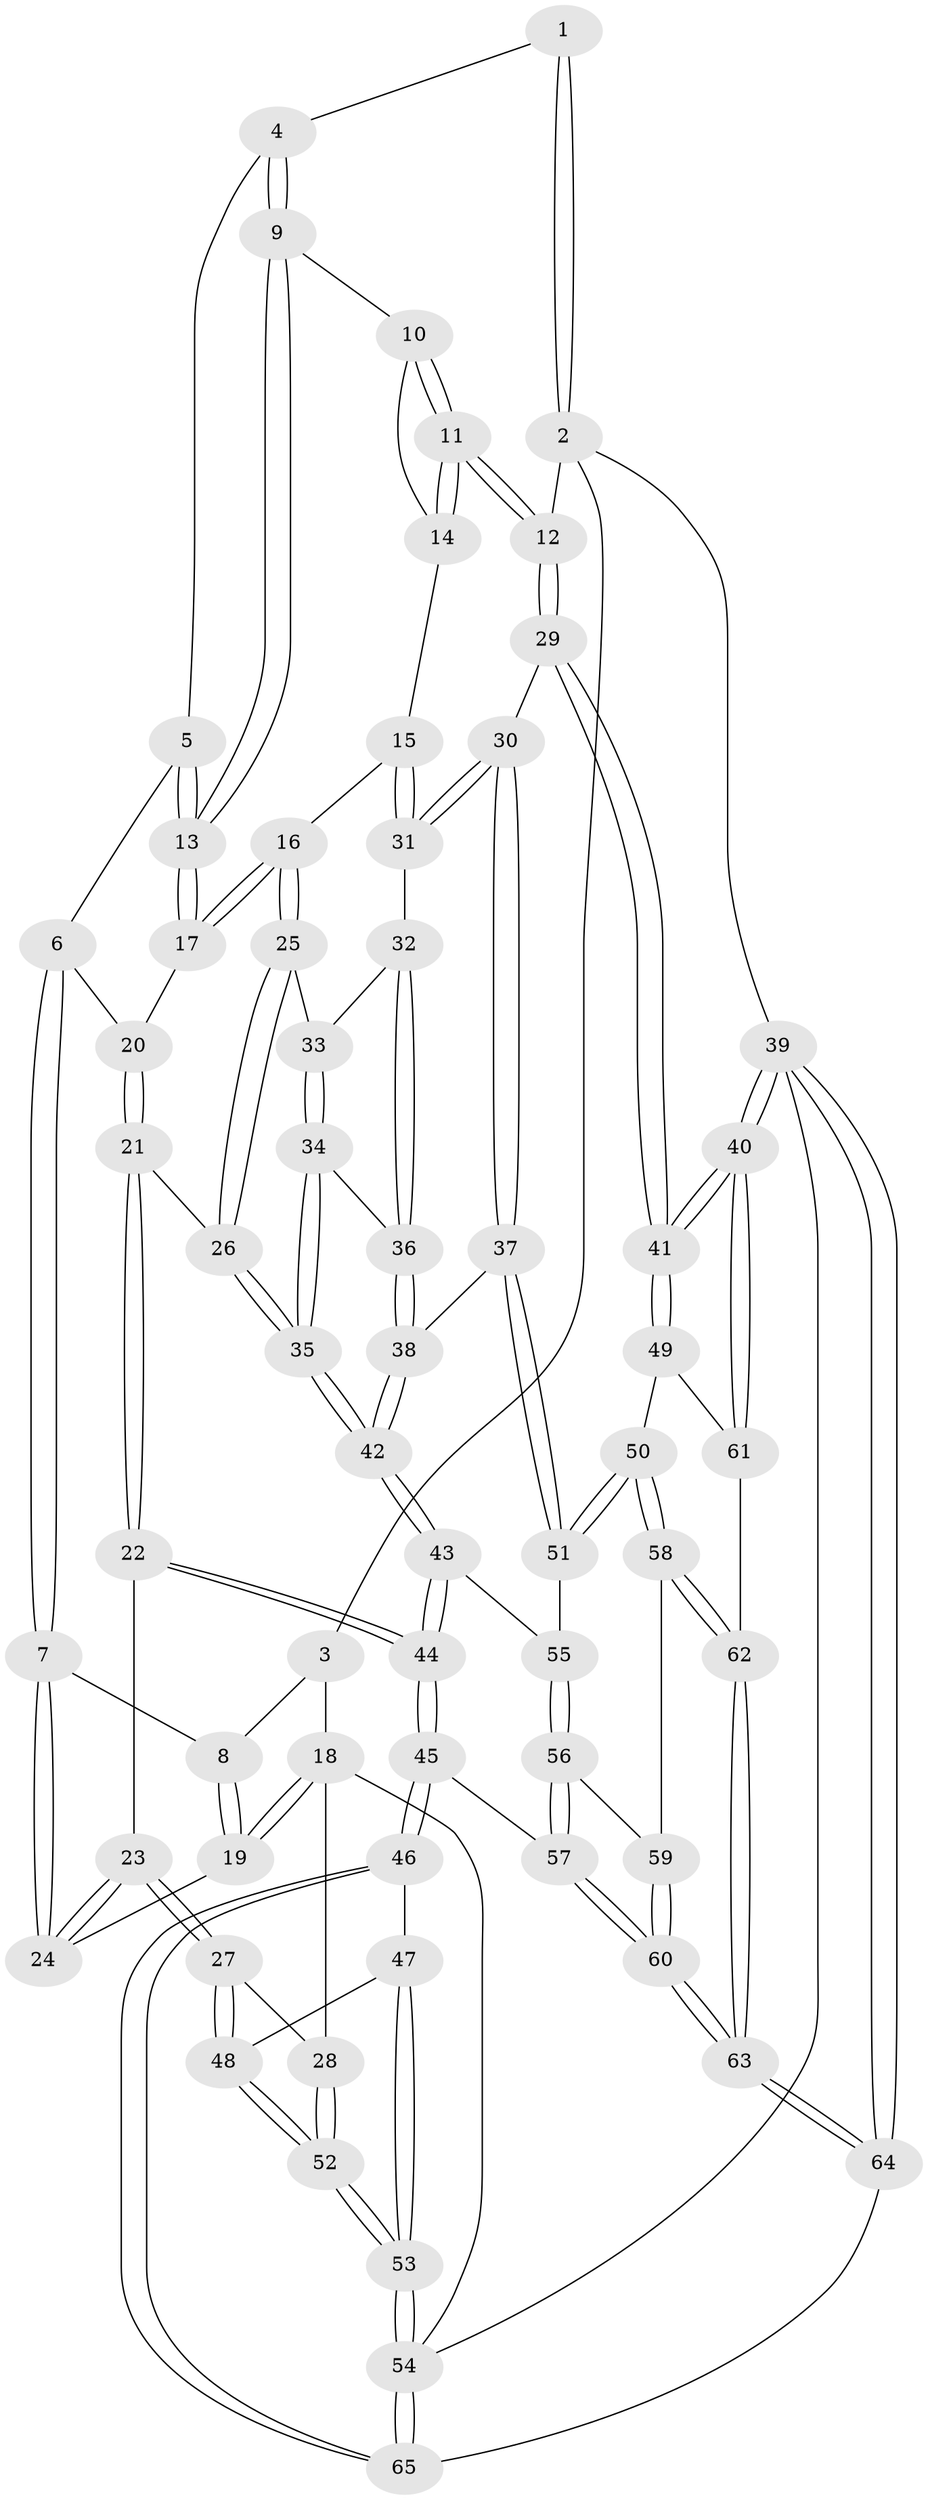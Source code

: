 // Generated by graph-tools (version 1.1) at 2025/51/03/09/25 03:51:05]
// undirected, 65 vertices, 159 edges
graph export_dot {
graph [start="1"]
  node [color=gray90,style=filled];
  1 [pos="+0.45864046313804957+0"];
  2 [pos="+1+0"];
  3 [pos="+0.18967485152600377+0"];
  4 [pos="+0.4765148594052713+0"];
  5 [pos="+0.3524581823010434+0.12574436190810337"];
  6 [pos="+0.319393426864163+0.16202048159442498"];
  7 [pos="+0.22444287889066103+0.17334428320813677"];
  8 [pos="+0.16799407682932857+0.06997023857140694"];
  9 [pos="+0.5229345631865775+0.048634748572087466"];
  10 [pos="+0.5742276091580811+0.07949426143842836"];
  11 [pos="+1+0"];
  12 [pos="+1+0"];
  13 [pos="+0.4840904874653006+0.18629157622312367"];
  14 [pos="+0.6937051600217243+0.2349327720579275"];
  15 [pos="+0.6795071167939485+0.2602645538891994"];
  16 [pos="+0.5582931423284215+0.330260525450254"];
  17 [pos="+0.48231269766819307+0.19572869201475393"];
  18 [pos="+0+0.2454819693260458"];
  19 [pos="+0+0.1991178509715118"];
  20 [pos="+0.390573085159767+0.2187455438184784"];
  21 [pos="+0.35317120042882344+0.4325621496112269"];
  22 [pos="+0.29715525173399204+0.4585101368997103"];
  23 [pos="+0.21699809798923553+0.4400469612702273"];
  24 [pos="+0.20897796597280657+0.24676197992551627"];
  25 [pos="+0.5570156490207315+0.33275482825915853"];
  26 [pos="+0.40504244574047354+0.42393709793544915"];
  27 [pos="+0.17753369473464028+0.4551760612136479"];
  28 [pos="+0+0.4151045275507417"];
  29 [pos="+1+0.3415093581308622"];
  30 [pos="+0.9327748527863886+0.4596785117553737"];
  31 [pos="+0.7700106602577601+0.3990623572398268"];
  32 [pos="+0.7176916906552072+0.43281703229070423"];
  33 [pos="+0.5892310911997902+0.3830442482604229"];
  34 [pos="+0.6146921781694584+0.4624111258778453"];
  35 [pos="+0.5694143872028921+0.5605673832144279"];
  36 [pos="+0.6881453188224473+0.4880086851846242"];
  37 [pos="+0.8486020912502499+0.5753872923669731"];
  38 [pos="+0.7035035409891139+0.532236262743354"];
  39 [pos="+1+1"];
  40 [pos="+1+1"];
  41 [pos="+1+0.8005363649856674"];
  42 [pos="+0.5886624954323127+0.6181636165612494"];
  43 [pos="+0.5799147025961704+0.6805589633896058"];
  44 [pos="+0.4140713380374945+0.7458006874175339"];
  45 [pos="+0.37719518778510586+0.8232834195976957"];
  46 [pos="+0.3461043324299365+0.8571526123843969"];
  47 [pos="+0.1743203789361078+0.7794268076282822"];
  48 [pos="+0.13800793573620818+0.6501048522156482"];
  49 [pos="+0.901502165384503+0.7609763086087672"];
  50 [pos="+0.8952875530676694+0.758564800328039"];
  51 [pos="+0.842722498759032+0.6058103322876506"];
  52 [pos="+0+0.7349741907351957"];
  53 [pos="+0+0.9789460000253163"];
  54 [pos="+0+1"];
  55 [pos="+0.6349989186034727+0.7083091972134842"];
  56 [pos="+0.6539679668520012+0.7391566997641935"];
  57 [pos="+0.5783445055500972+0.8929405867131534"];
  58 [pos="+0.8226872983165827+0.8066220581279311"];
  59 [pos="+0.6969692114782877+0.7875888968885428"];
  60 [pos="+0.6632869699684677+0.9577605792670425"];
  61 [pos="+0.9175540798286336+0.9148477019183537"];
  62 [pos="+0.7948824660334498+0.9900640547555556"];
  63 [pos="+0.7280608549894528+1"];
  64 [pos="+0.7257465531030045+1"];
  65 [pos="+0.3119878163699944+1"];
  1 -- 2;
  1 -- 2;
  1 -- 4;
  2 -- 3;
  2 -- 12;
  2 -- 39;
  3 -- 8;
  3 -- 18;
  4 -- 5;
  4 -- 9;
  4 -- 9;
  5 -- 6;
  5 -- 13;
  5 -- 13;
  6 -- 7;
  6 -- 7;
  6 -- 20;
  7 -- 8;
  7 -- 24;
  7 -- 24;
  8 -- 19;
  8 -- 19;
  9 -- 10;
  9 -- 13;
  9 -- 13;
  10 -- 11;
  10 -- 11;
  10 -- 14;
  11 -- 12;
  11 -- 12;
  11 -- 14;
  11 -- 14;
  12 -- 29;
  12 -- 29;
  13 -- 17;
  13 -- 17;
  14 -- 15;
  15 -- 16;
  15 -- 31;
  15 -- 31;
  16 -- 17;
  16 -- 17;
  16 -- 25;
  16 -- 25;
  17 -- 20;
  18 -- 19;
  18 -- 19;
  18 -- 28;
  18 -- 54;
  19 -- 24;
  20 -- 21;
  20 -- 21;
  21 -- 22;
  21 -- 22;
  21 -- 26;
  22 -- 23;
  22 -- 44;
  22 -- 44;
  23 -- 24;
  23 -- 24;
  23 -- 27;
  23 -- 27;
  25 -- 26;
  25 -- 26;
  25 -- 33;
  26 -- 35;
  26 -- 35;
  27 -- 28;
  27 -- 48;
  27 -- 48;
  28 -- 52;
  28 -- 52;
  29 -- 30;
  29 -- 41;
  29 -- 41;
  30 -- 31;
  30 -- 31;
  30 -- 37;
  30 -- 37;
  31 -- 32;
  32 -- 33;
  32 -- 36;
  32 -- 36;
  33 -- 34;
  33 -- 34;
  34 -- 35;
  34 -- 35;
  34 -- 36;
  35 -- 42;
  35 -- 42;
  36 -- 38;
  36 -- 38;
  37 -- 38;
  37 -- 51;
  37 -- 51;
  38 -- 42;
  38 -- 42;
  39 -- 40;
  39 -- 40;
  39 -- 64;
  39 -- 64;
  39 -- 54;
  40 -- 41;
  40 -- 41;
  40 -- 61;
  40 -- 61;
  41 -- 49;
  41 -- 49;
  42 -- 43;
  42 -- 43;
  43 -- 44;
  43 -- 44;
  43 -- 55;
  44 -- 45;
  44 -- 45;
  45 -- 46;
  45 -- 46;
  45 -- 57;
  46 -- 47;
  46 -- 65;
  46 -- 65;
  47 -- 48;
  47 -- 53;
  47 -- 53;
  48 -- 52;
  48 -- 52;
  49 -- 50;
  49 -- 61;
  50 -- 51;
  50 -- 51;
  50 -- 58;
  50 -- 58;
  51 -- 55;
  52 -- 53;
  52 -- 53;
  53 -- 54;
  53 -- 54;
  54 -- 65;
  54 -- 65;
  55 -- 56;
  55 -- 56;
  56 -- 57;
  56 -- 57;
  56 -- 59;
  57 -- 60;
  57 -- 60;
  58 -- 59;
  58 -- 62;
  58 -- 62;
  59 -- 60;
  59 -- 60;
  60 -- 63;
  60 -- 63;
  61 -- 62;
  62 -- 63;
  62 -- 63;
  63 -- 64;
  63 -- 64;
  64 -- 65;
}

